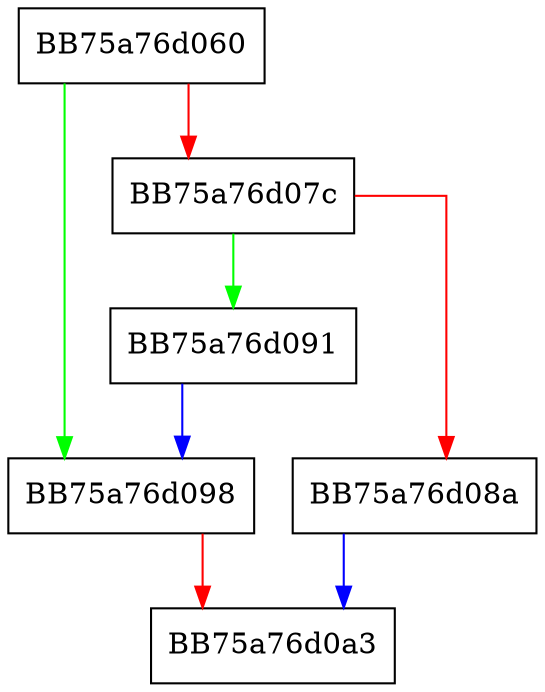 digraph WrapperCoGetObjectContext {
  node [shape="box"];
  graph [splines=ortho];
  BB75a76d060 -> BB75a76d098 [color="green"];
  BB75a76d060 -> BB75a76d07c [color="red"];
  BB75a76d07c -> BB75a76d091 [color="green"];
  BB75a76d07c -> BB75a76d08a [color="red"];
  BB75a76d08a -> BB75a76d0a3 [color="blue"];
  BB75a76d091 -> BB75a76d098 [color="blue"];
  BB75a76d098 -> BB75a76d0a3 [color="red"];
}